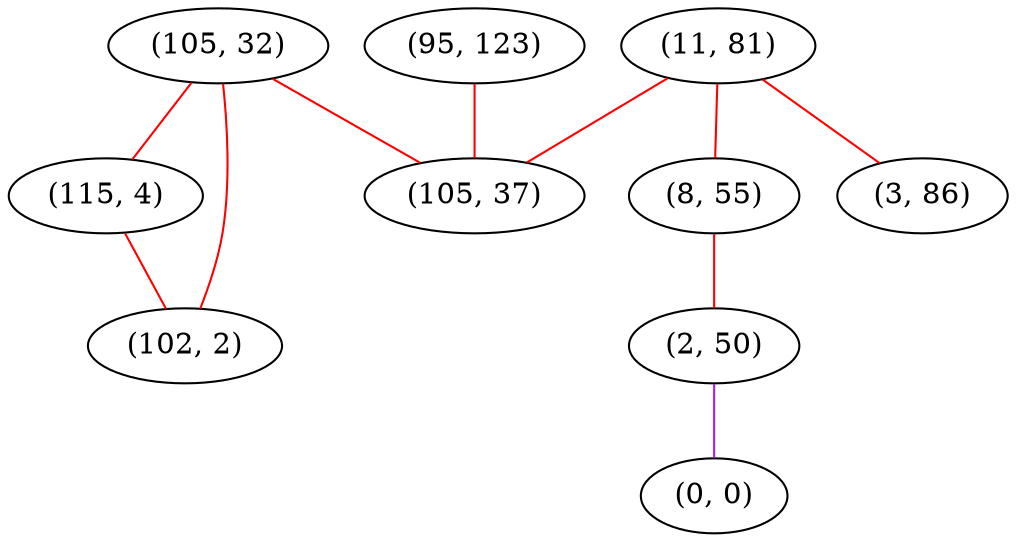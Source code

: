 graph "" {
"(105, 32)";
"(11, 81)";
"(8, 55)";
"(3, 86)";
"(2, 50)";
"(115, 4)";
"(0, 0)";
"(95, 123)";
"(102, 2)";
"(105, 37)";
"(105, 32)" -- "(105, 37)"  [color=red, key=0, weight=1];
"(105, 32)" -- "(102, 2)"  [color=red, key=0, weight=1];
"(105, 32)" -- "(115, 4)"  [color=red, key=0, weight=1];
"(11, 81)" -- "(105, 37)"  [color=red, key=0, weight=1];
"(11, 81)" -- "(3, 86)"  [color=red, key=0, weight=1];
"(11, 81)" -- "(8, 55)"  [color=red, key=0, weight=1];
"(8, 55)" -- "(2, 50)"  [color=red, key=0, weight=1];
"(2, 50)" -- "(0, 0)"  [color=purple, key=0, weight=4];
"(115, 4)" -- "(102, 2)"  [color=red, key=0, weight=1];
"(95, 123)" -- "(105, 37)"  [color=red, key=0, weight=1];
}
